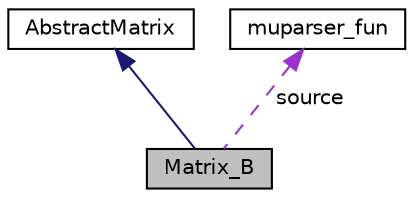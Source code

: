 digraph "Matrix_B"
{
 // LATEX_PDF_SIZE
  edge [fontname="Helvetica",fontsize="10",labelfontname="Helvetica",labelfontsize="10"];
  node [fontname="Helvetica",fontsize="10",shape=record];
  Node1 [label="Matrix_B",height=0.2,width=0.4,color="black", fillcolor="grey75", style="filled", fontcolor="black",tooltip="Matrix B is the saddle_point matrix of the Darcy_System."];
  Node2 -> Node1 [dir="back",color="midnightblue",fontsize="10",style="solid"];
  Node2 [label="AbstractMatrix",height=0.2,width=0.4,color="black", fillcolor="white", style="filled",URL="$classAbstractMatrix.html",tooltip="Definition of an Abstract class for the matrices of the Darcy and Transport System."];
  Node3 -> Node1 [dir="back",color="darkorchid3",fontsize="10",style="dashed",label=" source" ];
  Node3 [label="muparser_fun",height=0.2,width=0.4,color="black", fillcolor="white", style="filled",URL="$classmuparser__fun.html",tooltip="Class for creating and set muparser_fun."];
}
